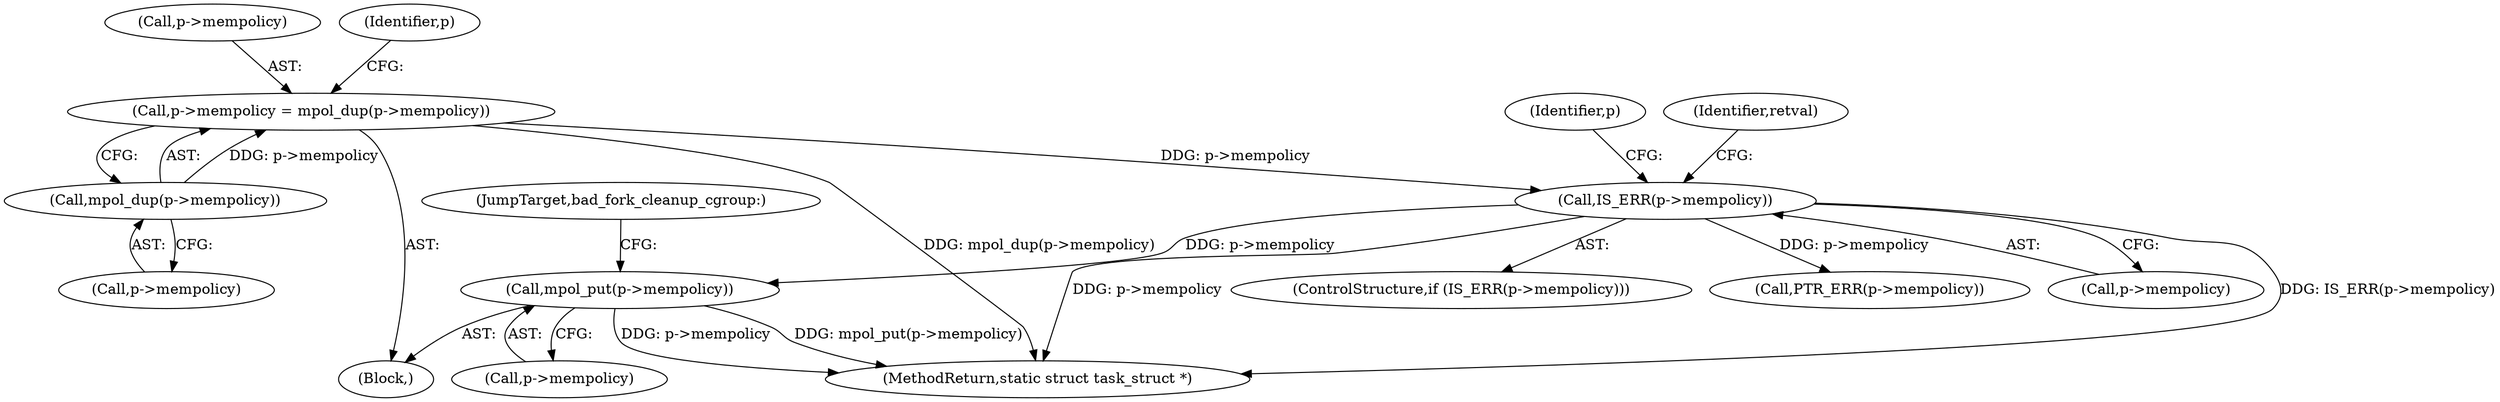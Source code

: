 digraph "0_linux_e66eded8309ebf679d3d3c1f5820d1f2ca332c71_0@pointer" {
"1001185" [label="(Call,mpol_put(p->mempolicy))"];
"1000481" [label="(Call,IS_ERR(p->mempolicy))"];
"1000472" [label="(Call,p->mempolicy = mpol_dup(p->mempolicy))"];
"1000476" [label="(Call,mpol_dup(p->mempolicy))"];
"1001189" [label="(JumpTarget,bad_fork_cleanup_cgroup:)"];
"1000472" [label="(Call,p->mempolicy = mpol_dup(p->mempolicy))"];
"1001185" [label="(Call,mpol_put(p->mempolicy))"];
"1000487" [label="(Identifier,retval)"];
"1001186" [label="(Call,p->mempolicy)"];
"1000488" [label="(Call,PTR_ERR(p->mempolicy))"];
"1000477" [label="(Call,p->mempolicy)"];
"1000482" [label="(Call,p->mempolicy)"];
"1000476" [label="(Call,mpol_dup(p->mempolicy))"];
"1000481" [label="(Call,IS_ERR(p->mempolicy))"];
"1000499" [label="(Identifier,p)"];
"1000473" [label="(Call,p->mempolicy)"];
"1001227" [label="(MethodReturn,static struct task_struct *)"];
"1000483" [label="(Identifier,p)"];
"1000127" [label="(Block,)"];
"1000480" [label="(ControlStructure,if (IS_ERR(p->mempolicy)))"];
"1001185" -> "1000127"  [label="AST: "];
"1001185" -> "1001186"  [label="CFG: "];
"1001186" -> "1001185"  [label="AST: "];
"1001189" -> "1001185"  [label="CFG: "];
"1001185" -> "1001227"  [label="DDG: p->mempolicy"];
"1001185" -> "1001227"  [label="DDG: mpol_put(p->mempolicy)"];
"1000481" -> "1001185"  [label="DDG: p->mempolicy"];
"1000481" -> "1000480"  [label="AST: "];
"1000481" -> "1000482"  [label="CFG: "];
"1000482" -> "1000481"  [label="AST: "];
"1000487" -> "1000481"  [label="CFG: "];
"1000499" -> "1000481"  [label="CFG: "];
"1000481" -> "1001227"  [label="DDG: IS_ERR(p->mempolicy)"];
"1000481" -> "1001227"  [label="DDG: p->mempolicy"];
"1000472" -> "1000481"  [label="DDG: p->mempolicy"];
"1000481" -> "1000488"  [label="DDG: p->mempolicy"];
"1000472" -> "1000127"  [label="AST: "];
"1000472" -> "1000476"  [label="CFG: "];
"1000473" -> "1000472"  [label="AST: "];
"1000476" -> "1000472"  [label="AST: "];
"1000483" -> "1000472"  [label="CFG: "];
"1000472" -> "1001227"  [label="DDG: mpol_dup(p->mempolicy)"];
"1000476" -> "1000472"  [label="DDG: p->mempolicy"];
"1000476" -> "1000477"  [label="CFG: "];
"1000477" -> "1000476"  [label="AST: "];
}

